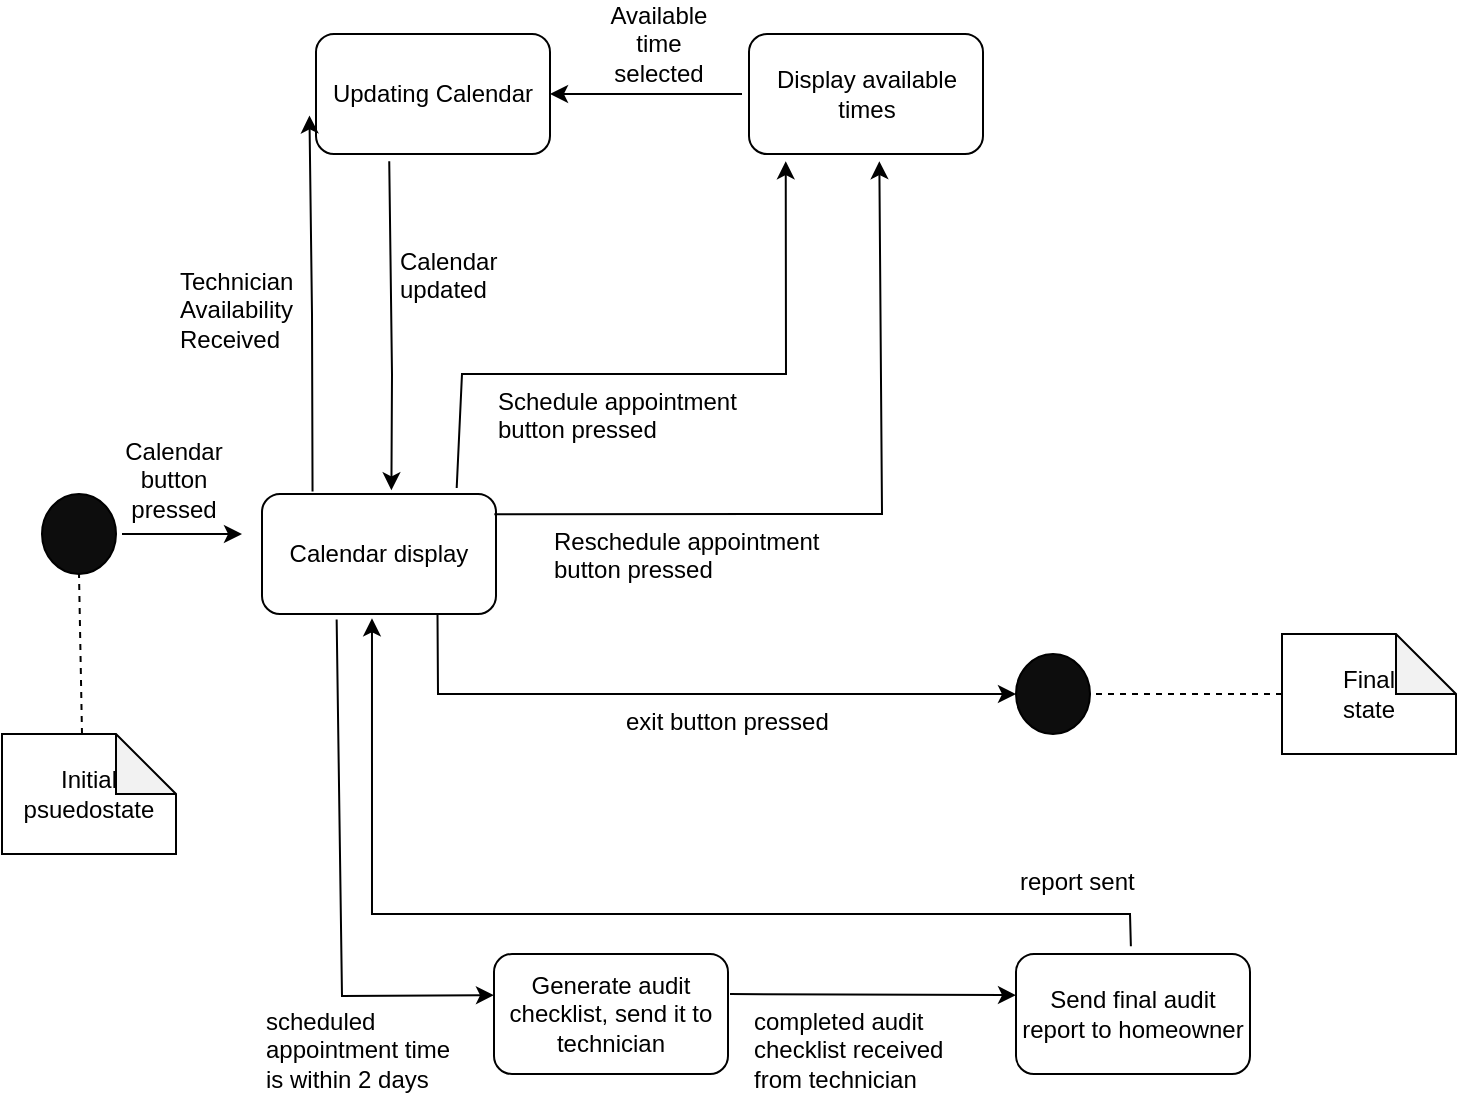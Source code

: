 <mxfile version="22.0.8" type="device">
  <diagram name="Page-1" id="649wm21SQjTjbUOkvSfN">
    <mxGraphModel dx="819" dy="1543" grid="1" gridSize="10" guides="1" tooltips="1" connect="1" arrows="1" fold="1" page="1" pageScale="1" pageWidth="850" pageHeight="1100" math="0" shadow="0">
      <root>
        <mxCell id="0" />
        <mxCell id="1" parent="0" />
        <mxCell id="1xQ1ox92cC6e60sL-DOJ-3" value="" style="ellipse;whiteSpace=wrap;html=1;aspect=fixed;fillColor=#0d0d0d;" parent="1" vertex="1">
          <mxGeometry x="20" y="220" width="37" height="40" as="geometry" />
        </mxCell>
        <mxCell id="1xQ1ox92cC6e60sL-DOJ-4" value="Initial psuedostate" style="shape=note;whiteSpace=wrap;html=1;backgroundOutline=1;darkOpacity=0.05;" parent="1" vertex="1">
          <mxGeometry y="340" width="87" height="60" as="geometry" />
        </mxCell>
        <mxCell id="1xQ1ox92cC6e60sL-DOJ-5" value="" style="endArrow=none;dashed=1;html=1;rounded=0;entryX=0.5;entryY=1;entryDx=0;entryDy=0;strokeColor=#000000;" parent="1" target="1xQ1ox92cC6e60sL-DOJ-3" edge="1">
          <mxGeometry width="50" height="50" relative="1" as="geometry">
            <mxPoint x="40" y="340" as="sourcePoint" />
            <mxPoint x="80" y="290" as="targetPoint" />
          </mxGeometry>
        </mxCell>
        <mxCell id="1xQ1ox92cC6e60sL-DOJ-6" value="" style="endArrow=classic;html=1;rounded=0;" parent="1" edge="1">
          <mxGeometry width="50" height="50" relative="1" as="geometry">
            <mxPoint x="60" y="240" as="sourcePoint" />
            <mxPoint x="120" y="240" as="targetPoint" />
          </mxGeometry>
        </mxCell>
        <mxCell id="1xQ1ox92cC6e60sL-DOJ-12" value="" style="endArrow=classic;html=1;rounded=0;entryX=1;entryY=0.5;entryDx=0;entryDy=0;" parent="1" edge="1" target="1xQ1ox92cC6e60sL-DOJ-18">
          <mxGeometry width="50" height="50" relative="1" as="geometry">
            <mxPoint x="370" y="20" as="sourcePoint" />
            <mxPoint x="640" y="160" as="targetPoint" />
          </mxGeometry>
        </mxCell>
        <mxCell id="1xQ1ox92cC6e60sL-DOJ-15" value="Generate audit checklist, send it to technician" style="rounded=1;whiteSpace=wrap;html=1;" parent="1" vertex="1">
          <mxGeometry x="246" y="450" width="117" height="60" as="geometry" />
        </mxCell>
        <mxCell id="1xQ1ox92cC6e60sL-DOJ-18" value="Updating Calendar" style="rounded=1;whiteSpace=wrap;html=1;" parent="1" vertex="1">
          <mxGeometry x="157" y="-10" width="117" height="60" as="geometry" />
        </mxCell>
        <mxCell id="1xQ1ox92cC6e60sL-DOJ-26" value="" style="endArrow=classic;html=1;rounded=0;exitX=0.216;exitY=-0.021;exitDx=0;exitDy=0;exitPerimeter=0;entryX=-0.028;entryY=0.679;entryDx=0;entryDy=0;entryPerimeter=0;" parent="1" edge="1" target="1xQ1ox92cC6e60sL-DOJ-18" source="1xQ1ox92cC6e60sL-DOJ-41">
          <mxGeometry width="50" height="50" relative="1" as="geometry">
            <mxPoint x="240" y="201" as="sourcePoint" />
            <mxPoint x="210" y="150" as="targetPoint" />
            <Array as="points">
              <mxPoint x="155" y="130" />
            </Array>
          </mxGeometry>
        </mxCell>
        <mxCell id="1xQ1ox92cC6e60sL-DOJ-27" value="" style="endArrow=classic;html=1;rounded=0;exitX=0.491;exitY=-0.064;exitDx=0;exitDy=0;exitPerimeter=0;entryX=0.47;entryY=1.036;entryDx=0;entryDy=0;entryPerimeter=0;" parent="1" target="1xQ1ox92cC6e60sL-DOJ-41" edge="1" source="8BsJafBZphF7dqviJZzx-17">
          <mxGeometry width="50" height="50" relative="1" as="geometry">
            <mxPoint x="690" y="360" as="sourcePoint" />
            <mxPoint x="1100.72" y="239.5" as="targetPoint" />
            <Array as="points">
              <mxPoint x="564" y="430" />
              <mxPoint x="185" y="430" />
            </Array>
          </mxGeometry>
        </mxCell>
        <mxCell id="1xQ1ox92cC6e60sL-DOJ-28" value="" style="ellipse;whiteSpace=wrap;html=1;aspect=fixed;fillColor=#0d0d0d;" parent="1" vertex="1">
          <mxGeometry x="507" y="300" width="37" height="40" as="geometry" />
        </mxCell>
        <mxCell id="1xQ1ox92cC6e60sL-DOJ-29" value="Final &lt;br&gt;state" style="shape=note;whiteSpace=wrap;html=1;backgroundOutline=1;darkOpacity=0.05;" parent="1" vertex="1">
          <mxGeometry x="640" y="290" width="87" height="60" as="geometry" />
        </mxCell>
        <mxCell id="1xQ1ox92cC6e60sL-DOJ-30" value="" style="endArrow=none;dashed=1;html=1;rounded=0;entryX=1;entryY=0.5;entryDx=0;entryDy=0;strokeColor=#000000;exitX=0;exitY=0.5;exitDx=0;exitDy=0;exitPerimeter=0;" parent="1" target="1xQ1ox92cC6e60sL-DOJ-28" edge="1" source="1xQ1ox92cC6e60sL-DOJ-29">
          <mxGeometry width="50" height="50" relative="1" as="geometry">
            <mxPoint x="1130" y="340" as="sourcePoint" />
            <mxPoint x="1170" y="290" as="targetPoint" />
          </mxGeometry>
        </mxCell>
        <mxCell id="1xQ1ox92cC6e60sL-DOJ-31" value="Available time selected" style="text;html=1;strokeColor=none;fillColor=none;align=center;verticalAlign=middle;whiteSpace=wrap;rounded=0;" parent="1" vertex="1">
          <mxGeometry x="300" y="-20" width="57" height="30" as="geometry" />
        </mxCell>
        <mxCell id="1xQ1ox92cC6e60sL-DOJ-41" value="Calendar display" style="rounded=1;whiteSpace=wrap;html=1;" parent="1" vertex="1">
          <mxGeometry x="130" y="220" width="117" height="60" as="geometry" />
        </mxCell>
        <mxCell id="8BsJafBZphF7dqviJZzx-1" value="Calendar button pressed" style="text;html=1;strokeColor=none;fillColor=none;align=center;verticalAlign=middle;whiteSpace=wrap;rounded=0;" vertex="1" parent="1">
          <mxGeometry x="50" y="190" width="71.5" height="45" as="geometry" />
        </mxCell>
        <mxCell id="8BsJafBZphF7dqviJZzx-2" value="Technician Availability Received" style="text;whiteSpace=wrap;html=1;" vertex="1" parent="1">
          <mxGeometry x="87" y="100" width="70" height="40" as="geometry" />
        </mxCell>
        <mxCell id="8BsJafBZphF7dqviJZzx-3" value="" style="endArrow=classic;html=1;rounded=0;exitX=0.313;exitY=1.06;exitDx=0;exitDy=0;exitPerimeter=0;entryX=0.553;entryY=-0.031;entryDx=0;entryDy=0;entryPerimeter=0;" edge="1" parent="1" source="1xQ1ox92cC6e60sL-DOJ-18" target="1xQ1ox92cC6e60sL-DOJ-41">
          <mxGeometry width="50" height="50" relative="1" as="geometry">
            <mxPoint x="370" y="235" as="sourcePoint" />
            <mxPoint x="425" y="166" as="targetPoint" />
            <Array as="points">
              <mxPoint x="195" y="160" />
            </Array>
          </mxGeometry>
        </mxCell>
        <mxCell id="8BsJafBZphF7dqviJZzx-5" value="Calendar updated" style="text;whiteSpace=wrap;html=1;" vertex="1" parent="1">
          <mxGeometry x="197" y="90" width="70" height="40" as="geometry" />
        </mxCell>
        <mxCell id="8BsJafBZphF7dqviJZzx-6" value="" style="endArrow=classic;html=1;rounded=0;exitX=0.832;exitY=-0.05;exitDx=0;exitDy=0;exitPerimeter=0;entryX=0.157;entryY=1.06;entryDx=0;entryDy=0;entryPerimeter=0;" edge="1" parent="1" source="1xQ1ox92cC6e60sL-DOJ-41" target="8BsJafBZphF7dqviJZzx-8">
          <mxGeometry width="50" height="50" relative="1" as="geometry">
            <mxPoint x="247" y="269.43" as="sourcePoint" />
            <mxPoint x="390" y="270" as="targetPoint" />
            <Array as="points">
              <mxPoint x="230" y="160" />
              <mxPoint x="392" y="160" />
            </Array>
          </mxGeometry>
        </mxCell>
        <mxCell id="8BsJafBZphF7dqviJZzx-7" value="Schedule appointment button pressed" style="text;whiteSpace=wrap;html=1;" vertex="1" parent="1">
          <mxGeometry x="246" y="160" width="124" height="40" as="geometry" />
        </mxCell>
        <mxCell id="8BsJafBZphF7dqviJZzx-8" value="Display available times" style="rounded=1;whiteSpace=wrap;html=1;" vertex="1" parent="1">
          <mxGeometry x="373.5" y="-10" width="117" height="60" as="geometry" />
        </mxCell>
        <mxCell id="8BsJafBZphF7dqviJZzx-9" value="Reschedule appointment button pressed" style="text;whiteSpace=wrap;html=1;" vertex="1" parent="1">
          <mxGeometry x="274" y="230" width="136" height="40" as="geometry" />
        </mxCell>
        <mxCell id="8BsJafBZphF7dqviJZzx-10" value="" style="endArrow=classic;html=1;rounded=0;exitX=0.993;exitY=0.169;exitDx=0;exitDy=0;exitPerimeter=0;entryX=0.557;entryY=1.06;entryDx=0;entryDy=0;entryPerimeter=0;" edge="1" parent="1" source="1xQ1ox92cC6e60sL-DOJ-41" target="8BsJafBZphF7dqviJZzx-8">
          <mxGeometry width="50" height="50" relative="1" as="geometry">
            <mxPoint x="220" y="340" as="sourcePoint" />
            <mxPoint x="470" y="290" as="targetPoint" />
            <Array as="points">
              <mxPoint x="440" y="230" />
            </Array>
          </mxGeometry>
        </mxCell>
        <mxCell id="8BsJafBZphF7dqviJZzx-12" value="" style="endArrow=classic;html=1;rounded=0;exitX=0.319;exitY=1.045;exitDx=0;exitDy=0;exitPerimeter=0;" edge="1" parent="1" source="1xQ1ox92cC6e60sL-DOJ-41">
          <mxGeometry width="50" height="50" relative="1" as="geometry">
            <mxPoint x="103" y="470" as="sourcePoint" />
            <mxPoint x="246" y="470.57" as="targetPoint" />
            <Array as="points">
              <mxPoint x="170" y="471" />
            </Array>
          </mxGeometry>
        </mxCell>
        <mxCell id="8BsJafBZphF7dqviJZzx-13" value="scheduled appointment time is within 2 days" style="text;whiteSpace=wrap;html=1;" vertex="1" parent="1">
          <mxGeometry x="130" y="470" width="103" height="40" as="geometry" />
        </mxCell>
        <mxCell id="8BsJafBZphF7dqviJZzx-15" value="" style="endArrow=classic;html=1;rounded=0;" edge="1" parent="1">
          <mxGeometry width="50" height="50" relative="1" as="geometry">
            <mxPoint x="364" y="470" as="sourcePoint" />
            <mxPoint x="507" y="470.57" as="targetPoint" />
          </mxGeometry>
        </mxCell>
        <mxCell id="8BsJafBZphF7dqviJZzx-16" value="completed audit checklist received from technician" style="text;whiteSpace=wrap;html=1;" vertex="1" parent="1">
          <mxGeometry x="373.5" y="470" width="103" height="40" as="geometry" />
        </mxCell>
        <mxCell id="8BsJafBZphF7dqviJZzx-17" value="Send final audit report to homeowner" style="rounded=1;whiteSpace=wrap;html=1;" vertex="1" parent="1">
          <mxGeometry x="507" y="450" width="117" height="60" as="geometry" />
        </mxCell>
        <mxCell id="8BsJafBZphF7dqviJZzx-19" value="report sent" style="text;whiteSpace=wrap;html=1;" vertex="1" parent="1">
          <mxGeometry x="507" y="400" width="68" height="20" as="geometry" />
        </mxCell>
        <mxCell id="8BsJafBZphF7dqviJZzx-23" value="" style="endArrow=classic;html=1;rounded=0;entryX=0;entryY=0.5;entryDx=0;entryDy=0;exitX=0.75;exitY=1;exitDx=0;exitDy=0;" edge="1" parent="1" source="1xQ1ox92cC6e60sL-DOJ-41" target="1xQ1ox92cC6e60sL-DOJ-28">
          <mxGeometry width="50" height="50" relative="1" as="geometry">
            <mxPoint x="376.5" y="330" as="sourcePoint" />
            <mxPoint x="280.5" y="330" as="targetPoint" />
            <Array as="points">
              <mxPoint x="218" y="320" />
            </Array>
          </mxGeometry>
        </mxCell>
        <mxCell id="8BsJafBZphF7dqviJZzx-24" value="exit button pressed" style="text;whiteSpace=wrap;html=1;" vertex="1" parent="1">
          <mxGeometry x="310" y="320" width="120" height="40" as="geometry" />
        </mxCell>
      </root>
    </mxGraphModel>
  </diagram>
</mxfile>
